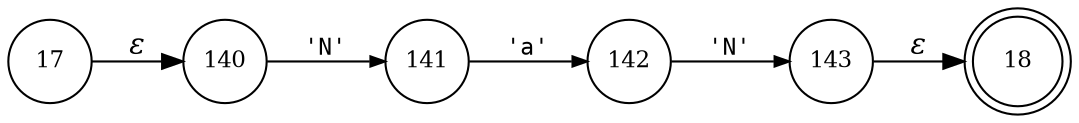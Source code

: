 digraph ATN {
rankdir=LR;
s18[fontsize=11, label="18", shape=doublecircle, fixedsize=true, width=.6];
s17[fontsize=11,label="17", shape=circle, fixedsize=true, width=.55, peripheries=1];
s140[fontsize=11,label="140", shape=circle, fixedsize=true, width=.55, peripheries=1];
s141[fontsize=11,label="141", shape=circle, fixedsize=true, width=.55, peripheries=1];
s142[fontsize=11,label="142", shape=circle, fixedsize=true, width=.55, peripheries=1];
s143[fontsize=11,label="143", shape=circle, fixedsize=true, width=.55, peripheries=1];
s17 -> s140 [fontname="Times-Italic", label="&epsilon;"];
s140 -> s141 [fontsize=11, fontname="Courier", arrowsize=.7, label = "'N'", arrowhead = normal];
s141 -> s142 [fontsize=11, fontname="Courier", arrowsize=.7, label = "'a'", arrowhead = normal];
s142 -> s143 [fontsize=11, fontname="Courier", arrowsize=.7, label = "'N'", arrowhead = normal];
s143 -> s18 [fontname="Times-Italic", label="&epsilon;"];
}